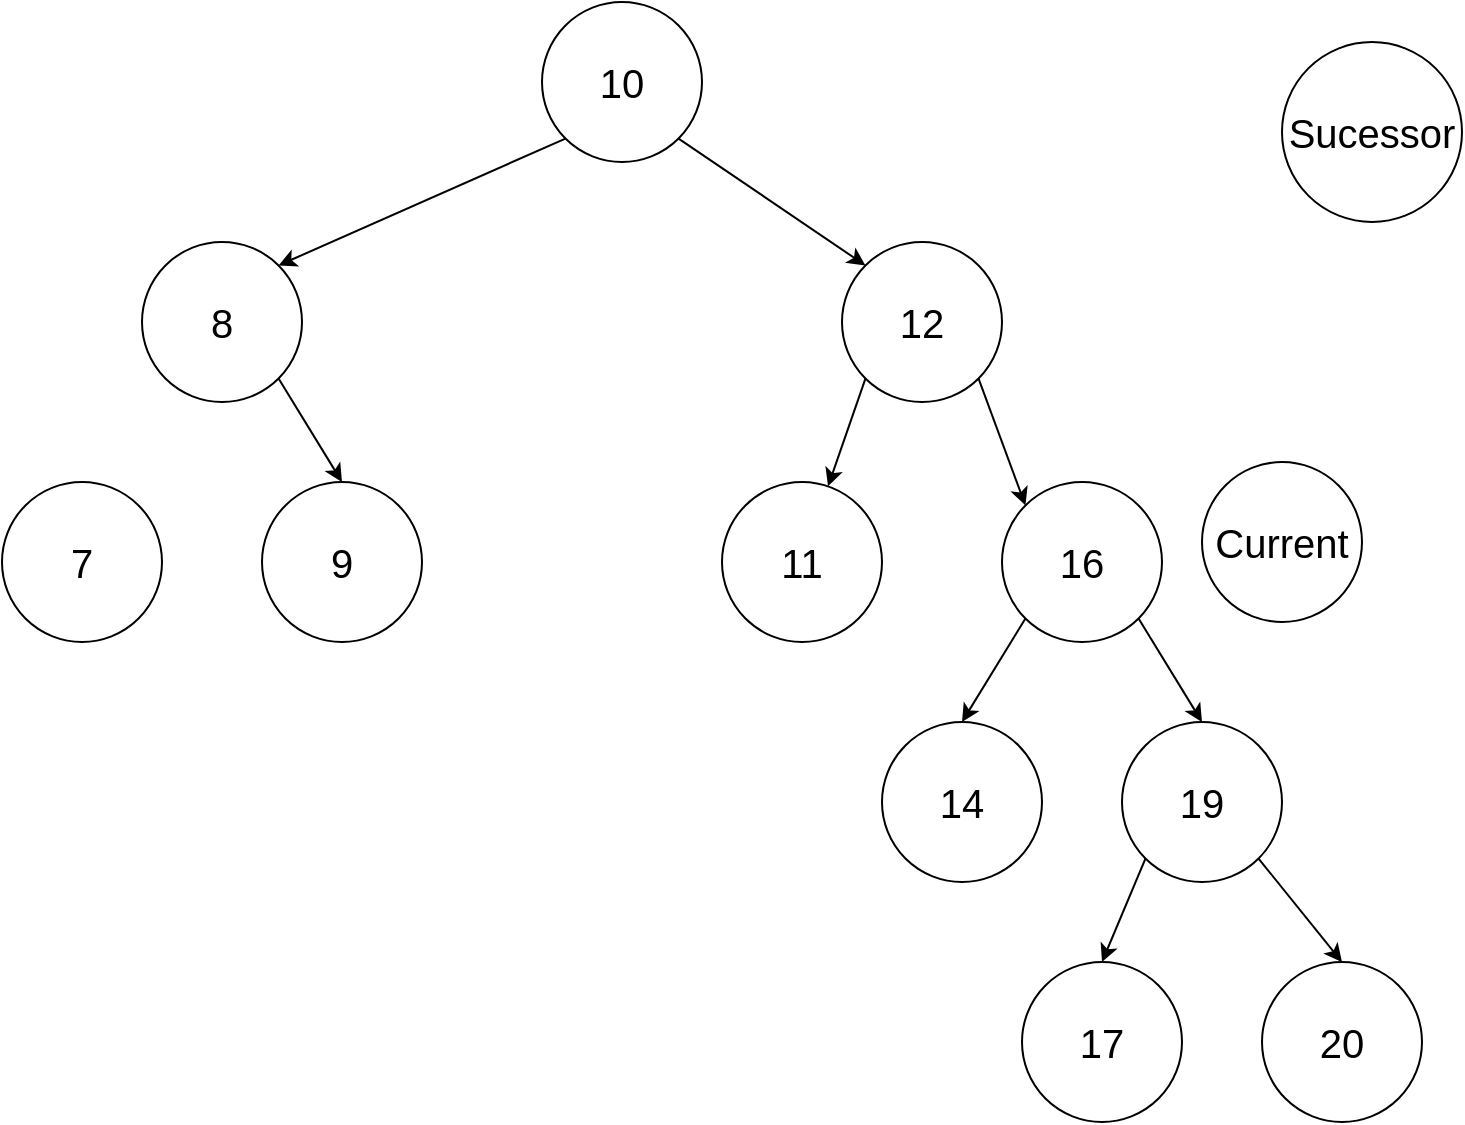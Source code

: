 <mxfile>
    <diagram id="mawQMdiCJFoKRG2UmcDD" name="Page-1">
        <mxGraphModel dx="950" dy="926" grid="1" gridSize="10" guides="1" tooltips="1" connect="1" arrows="1" fold="1" page="1" pageScale="1" pageWidth="827" pageHeight="1169" math="0" shadow="0">
            <root>
                <mxCell id="0"/>
                <mxCell id="1" parent="0"/>
                <mxCell id="5" style="edgeStyle=none;html=1;exitX=1;exitY=1;exitDx=0;exitDy=0;entryX=0;entryY=0;entryDx=0;entryDy=0;" parent="1" source="2" target="3" edge="1">
                    <mxGeometry relative="1" as="geometry"/>
                </mxCell>
                <mxCell id="6" style="edgeStyle=none;html=1;exitX=0;exitY=1;exitDx=0;exitDy=0;entryX=1;entryY=0;entryDx=0;entryDy=0;" parent="1" source="2" target="4" edge="1">
                    <mxGeometry relative="1" as="geometry"/>
                </mxCell>
                <mxCell id="2" value="&lt;font style=&quot;font-size: 20px&quot;&gt;10&lt;/font&gt;" style="ellipse;whiteSpace=wrap;html=1;aspect=fixed;" parent="1" vertex="1">
                    <mxGeometry x="300" y="80" width="80" height="80" as="geometry"/>
                </mxCell>
                <mxCell id="9" style="edgeStyle=none;html=1;exitX=0;exitY=1;exitDx=0;exitDy=0;" parent="1" source="3" target="8" edge="1">
                    <mxGeometry relative="1" as="geometry"/>
                </mxCell>
                <mxCell id="3" value="&lt;font style=&quot;font-size: 20px&quot;&gt;12&lt;/font&gt;" style="ellipse;whiteSpace=wrap;html=1;aspect=fixed;" parent="1" vertex="1">
                    <mxGeometry x="450" y="200" width="80" height="80" as="geometry"/>
                </mxCell>
                <mxCell id="14" style="edgeStyle=none;html=1;exitX=1;exitY=1;exitDx=0;exitDy=0;entryX=0.5;entryY=0;entryDx=0;entryDy=0;" edge="1" parent="1" source="4" target="12">
                    <mxGeometry relative="1" as="geometry"/>
                </mxCell>
                <mxCell id="4" value="&lt;font style=&quot;font-size: 20px&quot;&gt;8&lt;/font&gt;" style="ellipse;whiteSpace=wrap;html=1;aspect=fixed;" parent="1" vertex="1">
                    <mxGeometry x="100" y="200" width="80" height="80" as="geometry"/>
                </mxCell>
                <mxCell id="21" style="edgeStyle=none;html=1;exitX=1;exitY=1;exitDx=0;exitDy=0;entryX=0.5;entryY=0;entryDx=0;entryDy=0;" edge="1" parent="1" source="7" target="19">
                    <mxGeometry relative="1" as="geometry"/>
                </mxCell>
                <mxCell id="23" style="edgeStyle=none;html=1;exitX=0;exitY=1;exitDx=0;exitDy=0;entryX=0.5;entryY=0;entryDx=0;entryDy=0;" edge="1" parent="1" source="7" target="18">
                    <mxGeometry relative="1" as="geometry"/>
                </mxCell>
                <mxCell id="7" value="&lt;font style=&quot;font-size: 20px&quot;&gt;16&lt;/font&gt;" style="ellipse;whiteSpace=wrap;html=1;aspect=fixed;" parent="1" vertex="1">
                    <mxGeometry x="530" y="320" width="80" height="80" as="geometry"/>
                </mxCell>
                <mxCell id="8" value="&lt;font style=&quot;font-size: 20px&quot;&gt;11&lt;/font&gt;" style="ellipse;whiteSpace=wrap;html=1;aspect=fixed;" parent="1" vertex="1">
                    <mxGeometry x="390" y="320" width="80" height="80" as="geometry"/>
                </mxCell>
                <mxCell id="11" value="&lt;span style=&quot;font-size: 20px&quot;&gt;7&lt;/span&gt;" style="ellipse;whiteSpace=wrap;html=1;aspect=fixed;" vertex="1" parent="1">
                    <mxGeometry x="30" y="320" width="80" height="80" as="geometry"/>
                </mxCell>
                <mxCell id="12" value="&lt;font style=&quot;font-size: 20px&quot;&gt;9&lt;/font&gt;" style="ellipse;whiteSpace=wrap;html=1;aspect=fixed;" vertex="1" parent="1">
                    <mxGeometry x="160" y="320" width="80" height="80" as="geometry"/>
                </mxCell>
                <mxCell id="17" style="edgeStyle=none;html=1;exitX=1;exitY=1;exitDx=0;exitDy=0;entryX=0;entryY=0;entryDx=0;entryDy=0;" edge="1" parent="1" source="3" target="7">
                    <mxGeometry relative="1" as="geometry"/>
                </mxCell>
                <mxCell id="15" value="&lt;font style=&quot;font-size: 20px&quot;&gt;Current&lt;/font&gt;" style="ellipse;whiteSpace=wrap;html=1;aspect=fixed;" vertex="1" parent="1">
                    <mxGeometry x="630" y="310" width="80" height="80" as="geometry"/>
                </mxCell>
                <mxCell id="18" value="&lt;font style=&quot;font-size: 20px&quot;&gt;14&lt;/font&gt;&lt;span style=&quot;color: rgba(0 , 0 , 0 , 0) ; font-family: monospace ; font-size: 0px&quot;&gt;%3CmxGraphModel%3E%3Croot%3E%3CmxCell%20id%3D%220%22%2F%3E%3CmxCell%20id%3D%221%22%20parent%3D%220%22%2F%3E%3CmxCell%20id%3D%222%22%20value%3D%22%26lt%3Bfont%20style%3D%26quot%3Bfont-size%3A%2020px%26quot%3B%26gt%3B16%26lt%3B%2Ffont%26gt%3B%22%20style%3D%22ellipse%3BwhiteSpace%3Dwrap%3Bhtml%3D1%3Baspect%3Dfixed%3B%22%20vertex%3D%221%22%20parent%3D%221%22%3E%3CmxGeometry%20x%3D%22530%22%20y%3D%22320%22%20width%3D%2280%22%20height%3D%2280%22%20as%3D%22geometry%22%2F%3E%3C%2FmxCell%3E%3C%2Froot%3E%3C%2FmxGraphModel%3E&lt;/span&gt;" style="ellipse;whiteSpace=wrap;html=1;aspect=fixed;" vertex="1" parent="1">
                    <mxGeometry x="470" y="440" width="80" height="80" as="geometry"/>
                </mxCell>
                <mxCell id="22" style="edgeStyle=none;html=1;exitX=1;exitY=1;exitDx=0;exitDy=0;entryX=0.5;entryY=0;entryDx=0;entryDy=0;" edge="1" parent="1" source="19" target="20">
                    <mxGeometry relative="1" as="geometry"/>
                </mxCell>
                <mxCell id="25" style="edgeStyle=none;html=1;exitX=0;exitY=1;exitDx=0;exitDy=0;entryX=0.5;entryY=0;entryDx=0;entryDy=0;" edge="1" parent="1" source="19" target="24">
                    <mxGeometry relative="1" as="geometry"/>
                </mxCell>
                <mxCell id="19" value="&lt;span style=&quot;font-size: 20px&quot;&gt;19&lt;/span&gt;" style="ellipse;whiteSpace=wrap;html=1;aspect=fixed;" vertex="1" parent="1">
                    <mxGeometry x="590" y="440" width="80" height="80" as="geometry"/>
                </mxCell>
                <mxCell id="20" value="&lt;span style=&quot;font-size: 20px&quot;&gt;20&lt;/span&gt;" style="ellipse;whiteSpace=wrap;html=1;aspect=fixed;" vertex="1" parent="1">
                    <mxGeometry x="660" y="560" width="80" height="80" as="geometry"/>
                </mxCell>
                <mxCell id="24" value="&lt;span style=&quot;font-size: 20px&quot;&gt;17&lt;/span&gt;" style="ellipse;whiteSpace=wrap;html=1;aspect=fixed;" vertex="1" parent="1">
                    <mxGeometry x="540" y="560" width="80" height="80" as="geometry"/>
                </mxCell>
                <mxCell id="27" value="&lt;font style=&quot;font-size: 20px&quot;&gt;Sucessor&lt;/font&gt;" style="ellipse;whiteSpace=wrap;html=1;aspect=fixed;" vertex="1" parent="1">
                    <mxGeometry x="670" y="100" width="90" height="90" as="geometry"/>
                </mxCell>
            </root>
        </mxGraphModel>
    </diagram>
</mxfile>